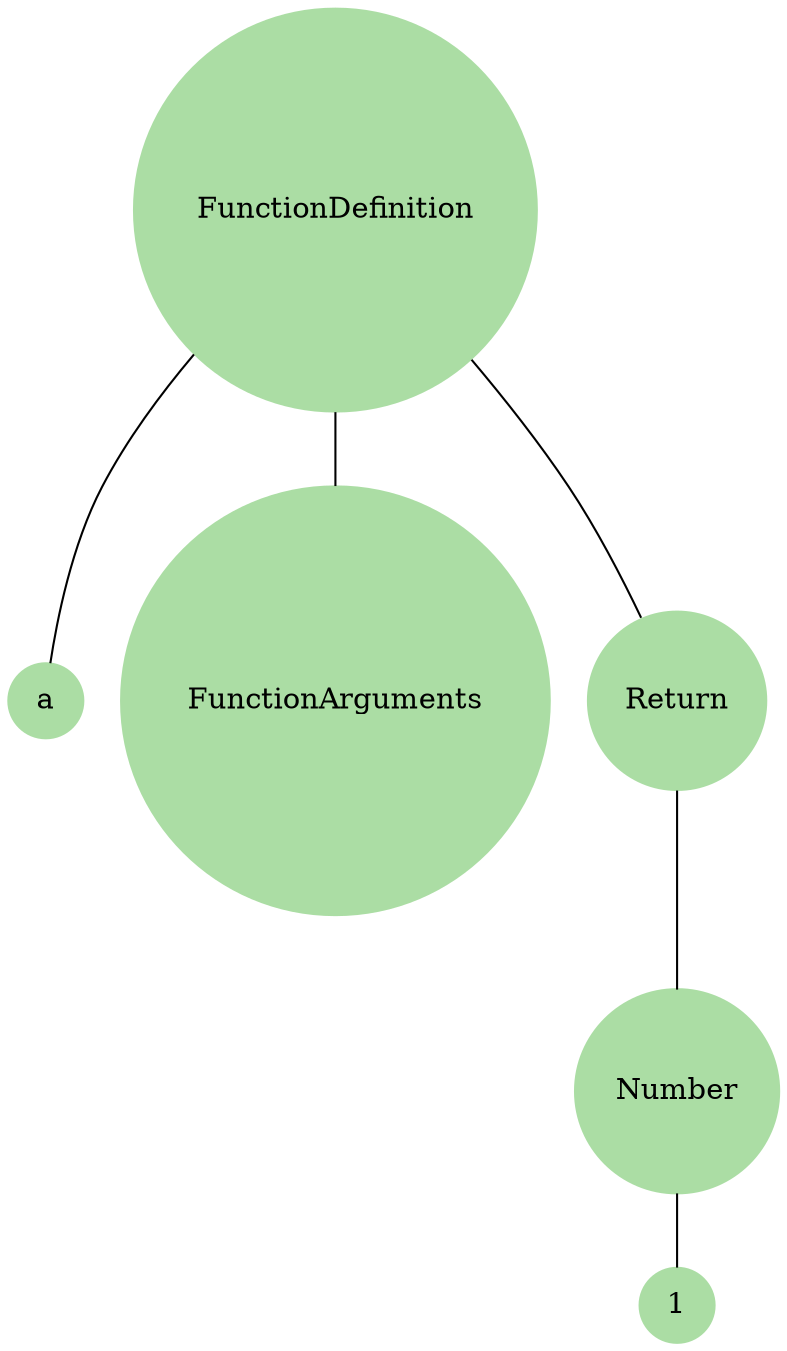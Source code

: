 digraph {
	graph [rankdir=TD]
	node [colorscheme=spectral11 shape=square style=filled]
	edge [arrowhead=none]
	"Block(procedure=[FunctionDefinition(fun_name='a', args=FunctionArguments(args=[]), block=Block(procedure=[Return(ret=Number(num=1))]))])" [label=Block color=8 shape=circle]
	"Block(procedure=[FunctionDefinition(fun_name='a', args=FunctionArguments(args=[]), block=Block(procedure=[Return(ret=Number(num=1))]))])" [label=FunctionDefinition color=8 shape=circle]
	a [label=a color=8 shape=circle]
	"Block(procedure=[FunctionDefinition(fun_name='a', args=FunctionArguments(args=[]), block=Block(procedure=[Return(ret=Number(num=1))]))])" -> a
	"FunctionArguments(args=[])" [label=FunctionArguments color=8 shape=circle]
	"Block(procedure=[FunctionDefinition(fun_name='a', args=FunctionArguments(args=[]), block=Block(procedure=[Return(ret=Number(num=1))]))])" -> "FunctionArguments(args=[])"
	"Block(procedure=[Return(ret=Number(num=1))])" [label=Block color=8 shape=circle]
	"Block(procedure=[Return(ret=Number(num=1))])" [label=Return color=8 shape=circle]
	"Number(num=1)" [label=Number color=8 shape=circle]
	1 [label=1 color=8 shape=circle]
	"Number(num=1)" -> 1
	"Block(procedure=[Return(ret=Number(num=1))])" -> "Number(num=1)"
	"Block(procedure=[FunctionDefinition(fun_name='a', args=FunctionArguments(args=[]), block=Block(procedure=[Return(ret=Number(num=1))]))])" -> "Block(procedure=[Return(ret=Number(num=1))])"
}
